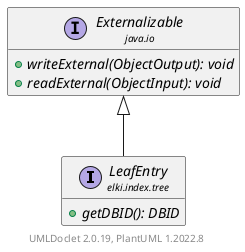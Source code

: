 @startuml
    remove .*\.(Instance|Par|Parameterizer|Factory)$
    set namespaceSeparator none
    hide empty fields
    hide empty methods

    interface "<size:14>LeafEntry\n<size:10>elki.index.tree" as elki.index.tree.LeafEntry [[LeafEntry.html]] {
        {abstract} +getDBID(): DBID
    }

    interface "<size:14>Externalizable\n<size:10>java.io" as java.io.Externalizable {
        {abstract} +writeExternal(ObjectOutput): void
        {abstract} +readExternal(ObjectInput): void
    }

    java.io.Externalizable <|-- elki.index.tree.LeafEntry

    center footer UMLDoclet 2.0.19, PlantUML 1.2022.8
@enduml
